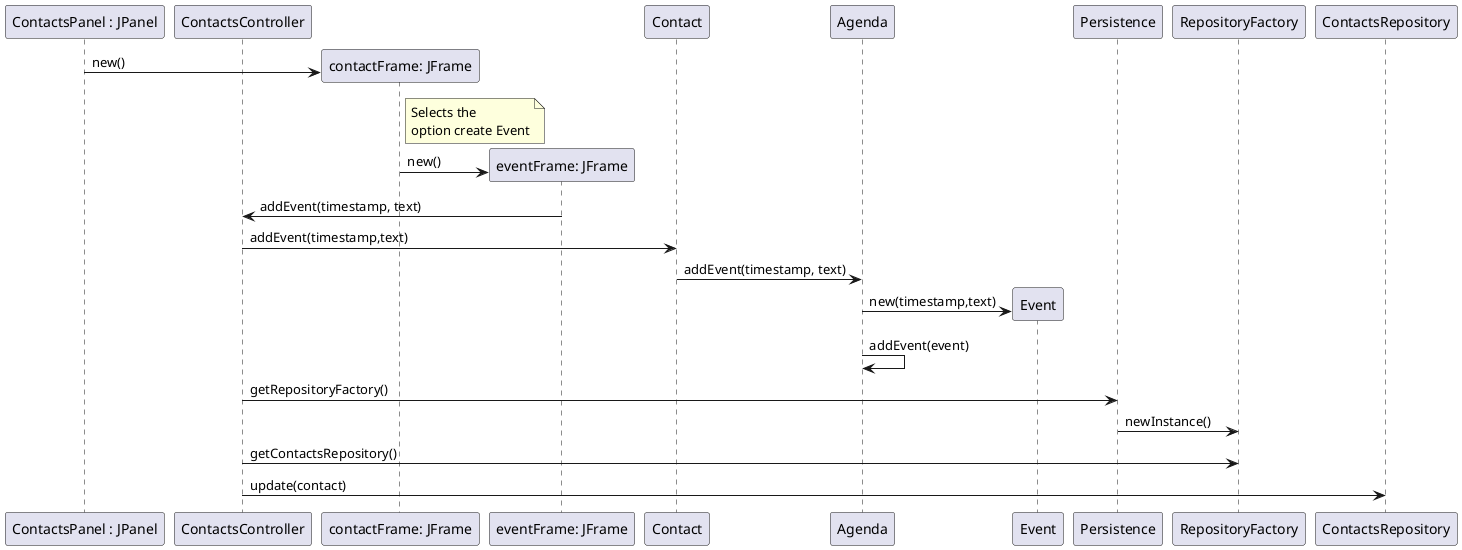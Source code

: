 @startuml doc-files/crm_01_01_addEvent.png

    participant "ContactsPanel : JPanel" as cp
    participant "ContactsController" as ctrl
    participant "contactFrame: JFrame" as jframe
    participant "eventFrame: JFrame" as eventFrame
    participant "Contact" as contact
    participant "Agenda" as agenda
    participant "Event" as event
    participant "Persistence" as pers
    participant "RepositoryFactory" as repFactory
    participant "ContactsRepository" as contactsRep


    create jframe
    cp -> jframe : new()

    note right of jframe
        Selects the
        option create Event
    end note

    create eventFrame
    jframe -> eventFrame : new()



    eventFrame -> ctrl : addEvent(timestamp, text)

    ctrl -> contact : addEvent(timestamp,text)
    contact -> agenda : addEvent(timestamp, text)

    create event
    agenda -> event : new(timestamp,text)

    agenda -> agenda : addEvent(event)

    ctrl -> pers : getRepositoryFactory()
    pers -> repFactory : newInstance()
    ctrl -> repFactory : getContactsRepository()

    ctrl -> contactsRep : update(contact)

@enduml